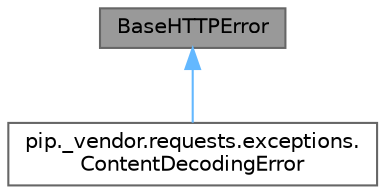 digraph "BaseHTTPError"
{
 // LATEX_PDF_SIZE
  bgcolor="transparent";
  edge [fontname=Helvetica,fontsize=10,labelfontname=Helvetica,labelfontsize=10];
  node [fontname=Helvetica,fontsize=10,shape=box,height=0.2,width=0.4];
  Node1 [id="Node000001",label="BaseHTTPError",height=0.2,width=0.4,color="gray40", fillcolor="grey60", style="filled", fontcolor="black",tooltip=" "];
  Node1 -> Node2 [id="edge1_Node000001_Node000002",dir="back",color="steelblue1",style="solid",tooltip=" "];
  Node2 [id="Node000002",label="pip._vendor.requests.exceptions.\lContentDecodingError",height=0.2,width=0.4,color="gray40", fillcolor="white", style="filled",URL="$d3/d9f/classpip_1_1__vendor_1_1requests_1_1exceptions_1_1ContentDecodingError.html",tooltip=" "];
}
